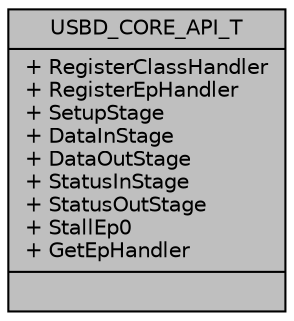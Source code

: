 digraph "USBD_CORE_API_T"
{
  edge [fontname="Helvetica",fontsize="10",labelfontname="Helvetica",labelfontsize="10"];
  node [fontname="Helvetica",fontsize="10",shape=record];
  Node0 [label="{USBD_CORE_API_T\n|+ RegisterClassHandler\l+ RegisterEpHandler\l+ SetupStage\l+ DataInStage\l+ DataOutStage\l+ StatusInStage\l+ StatusOutStage\l+ StallEp0\l+ GetEpHandler\l|}",height=0.2,width=0.4,color="black", fillcolor="grey75", style="filled", fontcolor="black"];
}

